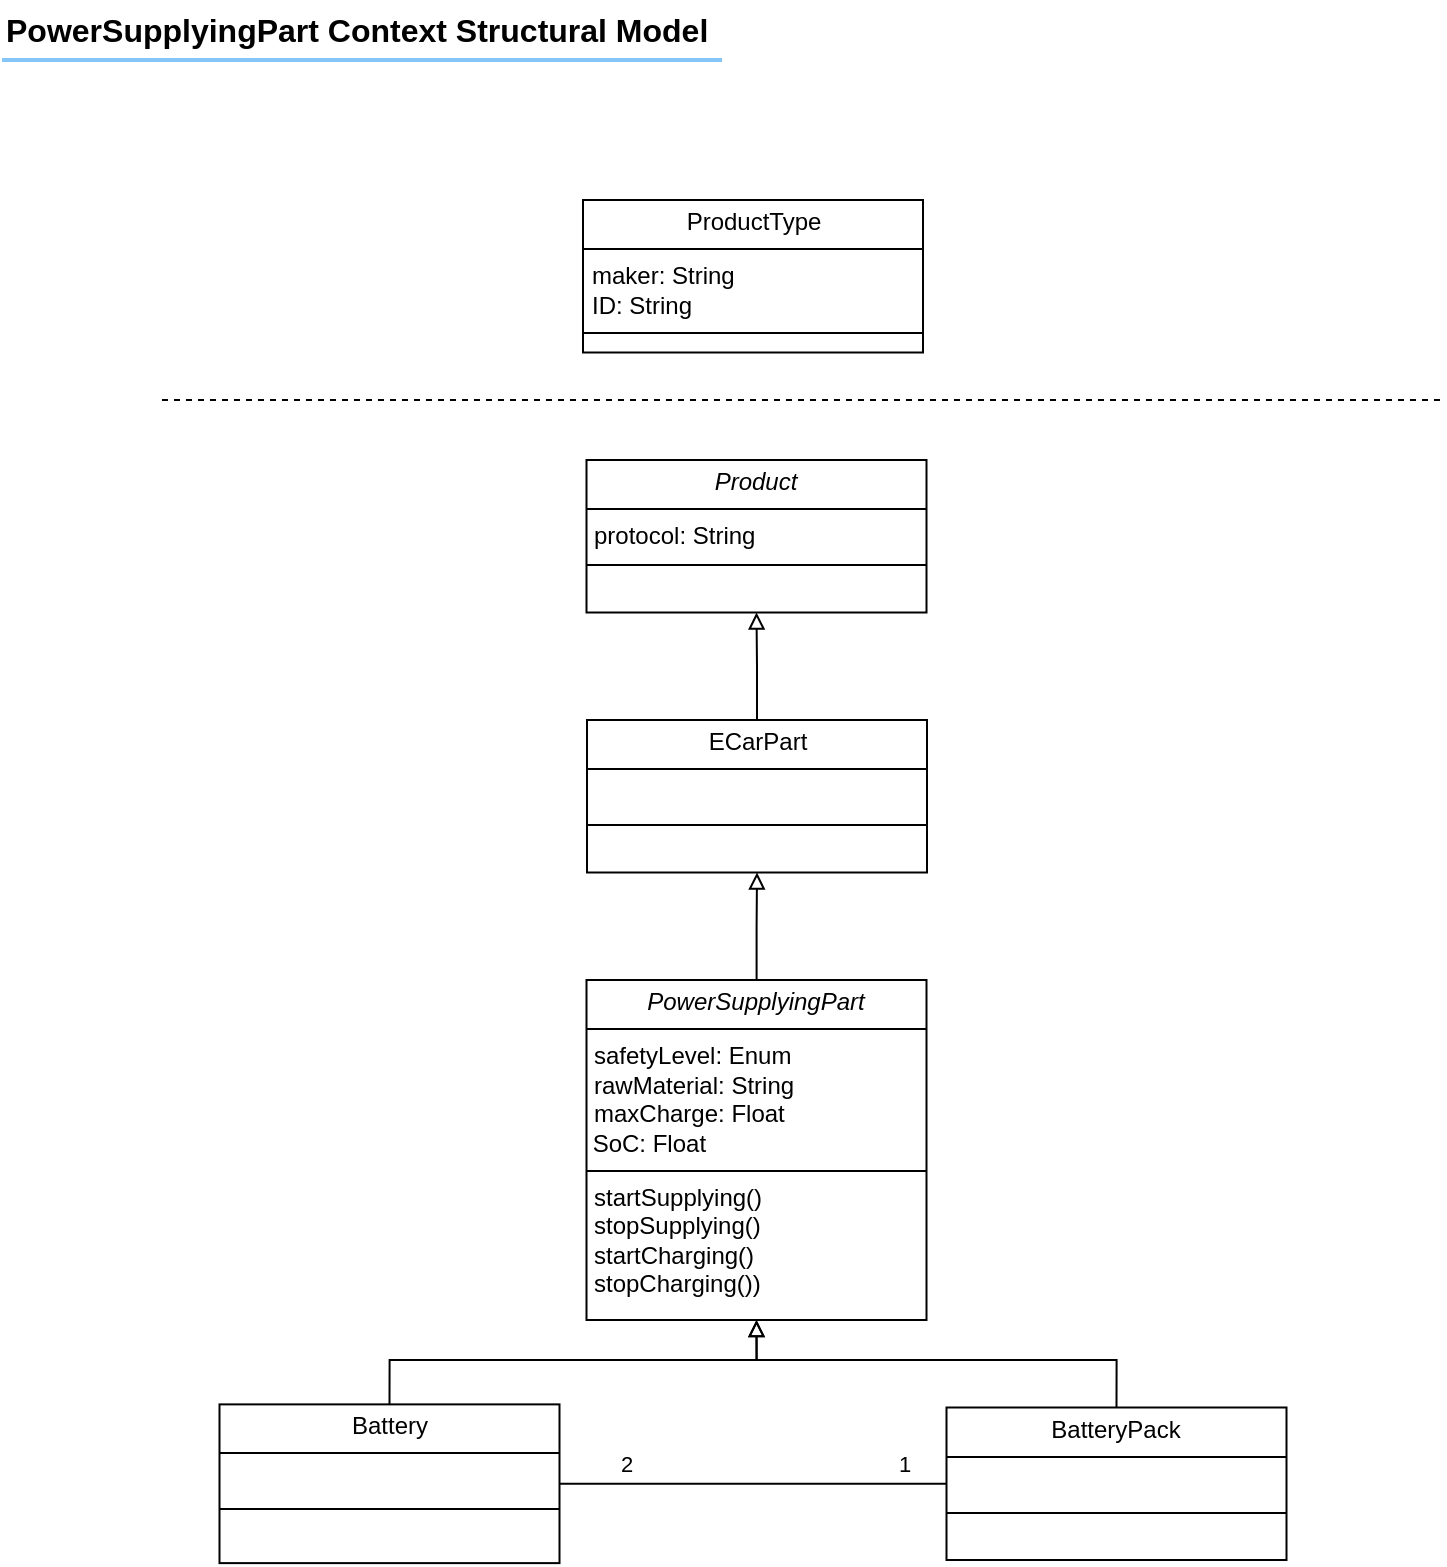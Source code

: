 <mxfile version="26.0.6">
  <diagram name="Page-1" id="QncTkmvIoxdH6k8UKvdR">
    <mxGraphModel dx="1289" dy="690" grid="1" gridSize="10" guides="1" tooltips="1" connect="1" arrows="1" fold="1" page="1" pageScale="1" pageWidth="827" pageHeight="1169" math="0" shadow="0">
      <root>
        <mxCell id="0" />
        <mxCell id="1" parent="0" />
        <mxCell id="yjD53phrswlLidJmYIrB-1" style="edgeStyle=orthogonalEdgeStyle;rounded=0;orthogonalLoop=1;jettySize=auto;html=1;entryX=0;entryY=0.5;entryDx=0;entryDy=0;endArrow=none;endFill=0;endSize=16;exitX=1;exitY=0.5;exitDx=0;exitDy=0;" edge="1" parent="1" source="yjD53phrswlLidJmYIrB-7" target="yjD53phrswlLidJmYIrB-5">
          <mxGeometry relative="1" as="geometry">
            <mxPoint x="338.25" y="855" as="sourcePoint" />
            <mxPoint x="442.25" y="855" as="targetPoint" />
          </mxGeometry>
        </mxCell>
        <mxCell id="yjD53phrswlLidJmYIrB-2" value="1" style="edgeLabel;html=1;align=center;verticalAlign=middle;resizable=0;points=[];labelBackgroundColor=none;" vertex="1" connectable="0" parent="yjD53phrswlLidJmYIrB-1">
          <mxGeometry x="0.731" y="-1" relative="1" as="geometry">
            <mxPoint x="4" y="-11" as="offset" />
          </mxGeometry>
        </mxCell>
        <mxCell id="yjD53phrswlLidJmYIrB-3" value="2" style="edgeLabel;html=1;align=center;verticalAlign=middle;resizable=0;points=[];labelBackgroundColor=none;" vertex="1" connectable="0" parent="yjD53phrswlLidJmYIrB-1">
          <mxGeometry x="-0.575" relative="1" as="geometry">
            <mxPoint x="-8" y="-10" as="offset" />
          </mxGeometry>
        </mxCell>
        <mxCell id="yjD53phrswlLidJmYIrB-4" style="edgeStyle=orthogonalEdgeStyle;rounded=0;orthogonalLoop=1;jettySize=auto;html=1;entryX=0.5;entryY=1;entryDx=0;entryDy=0;exitX=0.5;exitY=0;exitDx=0;exitDy=0;endArrow=block;endFill=0;" edge="1" parent="1" source="yjD53phrswlLidJmYIrB-5" target="yjD53phrswlLidJmYIrB-8">
          <mxGeometry relative="1" as="geometry">
            <Array as="points">
              <mxPoint x="597.25" y="720" />
              <mxPoint x="417.25" y="720" />
            </Array>
          </mxGeometry>
        </mxCell>
        <mxCell id="yjD53phrswlLidJmYIrB-5" value="&lt;p style=&quot;margin:0px;margin-top:4px;text-align:center;&quot;&gt;&lt;span style=&quot;background-color: transparent; color: light-dark(rgb(0, 0, 0), rgb(255, 255, 255));&quot;&gt;BatteryPack&lt;/span&gt;&lt;/p&gt;&lt;hr size=&quot;1&quot; style=&quot;border-style:solid;&quot;&gt;&lt;p style=&quot;margin: 0px 0px 0px 4px;&quot;&gt;&lt;br&gt;&lt;/p&gt;&lt;hr style=&quot;border-style: solid;&quot; size=&quot;1&quot;&gt;&lt;p style=&quot;margin: 0px 0px 0px 4px;&quot;&gt;&lt;br&gt;&lt;/p&gt;" style="verticalAlign=top;align=left;overflow=fill;html=1;whiteSpace=wrap;rounded=0;" vertex="1" parent="1">
          <mxGeometry x="512.25" y="743.75" width="170" height="76.25" as="geometry" />
        </mxCell>
        <mxCell id="yjD53phrswlLidJmYIrB-6" style="edgeStyle=orthogonalEdgeStyle;rounded=0;orthogonalLoop=1;jettySize=auto;html=1;entryX=0.5;entryY=1;entryDx=0;entryDy=0;exitX=0.5;exitY=0;exitDx=0;exitDy=0;endArrow=block;endFill=0;" edge="1" parent="1" source="yjD53phrswlLidJmYIrB-7" target="yjD53phrswlLidJmYIrB-8">
          <mxGeometry relative="1" as="geometry">
            <Array as="points">
              <mxPoint x="234.25" y="720" />
              <mxPoint x="417.25" y="720" />
            </Array>
          </mxGeometry>
        </mxCell>
        <mxCell id="yjD53phrswlLidJmYIrB-7" value="&lt;p style=&quot;margin:0px;margin-top:4px;text-align:center;&quot;&gt;Battery&lt;/p&gt;&lt;hr size=&quot;1&quot; style=&quot;border-style:solid;&quot;&gt;&lt;p style=&quot;margin:0px;margin-left:4px;&quot;&gt;&lt;br&gt;&lt;/p&gt;&lt;hr style=&quot;border-style: solid;&quot; size=&quot;1&quot;&gt;&lt;p style=&quot;margin: 0px 0px 0px 4px;&quot;&gt;&lt;br&gt;&lt;/p&gt;" style="verticalAlign=top;align=left;overflow=fill;html=1;whiteSpace=wrap;rounded=0;" vertex="1" parent="1">
          <mxGeometry x="148.75" y="742.19" width="170" height="79.37" as="geometry" />
        </mxCell>
        <mxCell id="yjD53phrswlLidJmYIrB-17" style="edgeStyle=orthogonalEdgeStyle;rounded=0;orthogonalLoop=1;jettySize=auto;html=1;entryX=0.5;entryY=1;entryDx=0;entryDy=0;endArrow=block;endFill=0;" edge="1" parent="1" source="yjD53phrswlLidJmYIrB-8" target="yjD53phrswlLidJmYIrB-13">
          <mxGeometry relative="1" as="geometry" />
        </mxCell>
        <mxCell id="yjD53phrswlLidJmYIrB-8" value="&lt;p style=&quot;margin:0px;margin-top:4px;text-align:center;&quot;&gt;&lt;i&gt;PowerSupplyingPart&lt;/i&gt;&lt;/p&gt;&lt;hr size=&quot;1&quot; style=&quot;border-style:solid;&quot;&gt;&lt;p style=&quot;margin: 0px 0px 0px 4px;&quot;&gt;&lt;span style=&quot;background-color: initial; color: light-dark(rgb(0, 0, 0), rgb(255, 255, 255));&quot;&gt;safetyLevel&lt;/span&gt;&lt;span style=&quot;background-color: initial; color: light-dark(rgb(0, 0, 0), rgb(255, 255, 255));&quot;&gt;:&lt;/span&gt;&lt;span style=&quot;background-color: initial; color: light-dark(rgb(0, 0, 0), rgb(255, 255, 255));&quot;&gt;&amp;nbsp;Enum&lt;/span&gt;&lt;/p&gt;&lt;div&gt;&lt;p style=&quot;margin: 0px 0px 0px 4px;&quot;&gt;&lt;span style=&quot;background-color: transparent; color: light-dark(rgb(0, 0, 0), rgb(255, 255, 255));&quot;&gt;rawMaterial&lt;/span&gt;&lt;span style=&quot;background-color: initial; color: light-dark(rgb(0, 0, 0), rgb(255, 255, 255));&quot;&gt;:&lt;/span&gt;&lt;span style=&quot;background-color: initial; color: light-dark(rgb(0, 0, 0), rgb(255, 255, 255));&quot;&gt;&amp;nbsp;String&lt;/span&gt;&lt;/p&gt;&lt;div&gt;&lt;p style=&quot;margin: 0px 0px 0px 4px;&quot;&gt;maxCharge&lt;span style=&quot;background-color: initial;&quot;&gt;:&lt;/span&gt;&lt;span style=&quot;background-color: initial;&quot;&gt;&amp;nbsp;Float&lt;/span&gt;&lt;/p&gt;&lt;/div&gt;&lt;/div&gt;&lt;div&gt;&amp;nbsp;SoC: Float&lt;/div&gt;&lt;hr size=&quot;1&quot; style=&quot;border-style:solid;&quot;&gt;&lt;p style=&quot;margin:0px;margin-left:4px;&quot;&gt;&lt;span style=&quot;background-color: transparent; color: light-dark(rgb(0, 0, 0), rgb(255, 255, 255));&quot;&gt;startSupplying()&lt;/span&gt;&lt;/p&gt;&lt;p style=&quot;margin: 0px 0px 0px 4px;&quot;&gt;&lt;span style=&quot;background-color: transparent; color: light-dark(rgb(0, 0, 0), rgb(255, 255, 255));&quot;&gt;stopSupplying&lt;/span&gt;()&lt;/p&gt;&lt;p style=&quot;margin: 0px 0px 0px 4px;&quot;&gt;&lt;span style=&quot;background-color: rgb(255, 255, 255); text-align: center; text-wrap-mode: nowrap; color: light-dark(rgb(0, 0, 0), rgb(255, 255, 255));&quot;&gt;&lt;span style=&quot;background-color: transparent; color: light-dark(rgb(0, 0, 0), rgb(255, 255, 255)); text-align: left; text-wrap-mode: wrap;&quot;&gt;startCharging&lt;/span&gt;()&lt;/span&gt;&lt;/p&gt;&lt;p style=&quot;margin:0px;margin-left:4px;&quot;&gt;&lt;span style=&quot;color: light-dark(rgb(0, 0, 0), rgb(255, 255, 255)); background-color: rgb(255, 255, 255);&quot;&gt;stopCharging&lt;/span&gt;&lt;span style=&quot;background-color: light-dark(rgb(251, 251, 251), rgb(21, 21, 21)); color: light-dark(rgb(0, 0, 0), rgb(255, 255, 255));&quot;&gt;()&lt;/span&gt;)&lt;/p&gt;" style="verticalAlign=top;align=left;overflow=fill;html=1;whiteSpace=wrap;rounded=0;" vertex="1" parent="1">
          <mxGeometry x="332.25" y="530" width="170" height="170" as="geometry" />
        </mxCell>
        <mxCell id="yjD53phrswlLidJmYIrB-9" value="&lt;b&gt;PowerSupplyingPart Context Structural Model&lt;/b&gt;" style="text;fontSize=16;verticalAlign=middle;strokeColor=none;fillColor=none;whiteSpace=wrap;html=1;" vertex="1" parent="1">
          <mxGeometry x="40" y="40" width="380" height="30" as="geometry" />
        </mxCell>
        <mxCell id="yjD53phrswlLidJmYIrB-10" value="" style="dashed=0;shape=line;strokeWidth=2;noLabel=1;strokeColor=#0C8CF2;opacity=50;" vertex="1" parent="1">
          <mxGeometry x="40" y="65" width="360" height="10" as="geometry" />
        </mxCell>
        <mxCell id="yjD53phrswlLidJmYIrB-11" value="&lt;p style=&quot;margin:0px;margin-top:4px;text-align:center;&quot;&gt;&lt;span style=&quot;background-color: transparent; color: light-dark(rgb(0, 0, 0), rgb(255, 255, 255));&quot;&gt;ProductType&lt;/span&gt;&lt;/p&gt;&lt;hr size=&quot;1&quot; style=&quot;border-style:solid;&quot;&gt;&lt;p style=&quot;margin: 0px 0px 0px 4px;&quot;&gt;maker: String&lt;/p&gt;&lt;p style=&quot;margin: 0px 0px 0px 4px;&quot;&gt;ID: String&lt;/p&gt;&lt;hr style=&quot;border-style: solid;&quot; size=&quot;1&quot;&gt;&lt;p style=&quot;margin: 0px 0px 0px 4px;&quot;&gt;&lt;br&gt;&lt;/p&gt;" style="verticalAlign=top;align=left;overflow=fill;html=1;whiteSpace=wrap;rounded=0;" vertex="1" parent="1">
          <mxGeometry x="330.5" y="140" width="170" height="76.25" as="geometry" />
        </mxCell>
        <mxCell id="yjD53phrswlLidJmYIrB-12" value="&lt;p style=&quot;margin:0px;margin-top:4px;text-align:center;&quot;&gt;&lt;span style=&quot;background-color: transparent; color: light-dark(rgb(0, 0, 0), rgb(255, 255, 255));&quot;&gt;&lt;i&gt;Product&lt;/i&gt;&lt;/span&gt;&lt;/p&gt;&lt;hr size=&quot;1&quot; style=&quot;border-style:solid;&quot;&gt;&lt;p style=&quot;margin: 0px 0px 0px 4px;&quot;&gt;protocol: String&lt;/p&gt;&lt;hr style=&quot;border-style: solid;&quot; size=&quot;1&quot;&gt;&lt;p style=&quot;margin: 0px 0px 0px 4px;&quot;&gt;&lt;br&gt;&lt;/p&gt;" style="verticalAlign=top;align=left;overflow=fill;html=1;whiteSpace=wrap;rounded=0;" vertex="1" parent="1">
          <mxGeometry x="332.25" y="270" width="170" height="76.25" as="geometry" />
        </mxCell>
        <mxCell id="yjD53phrswlLidJmYIrB-14" style="edgeStyle=orthogonalEdgeStyle;rounded=0;orthogonalLoop=1;jettySize=auto;html=1;entryX=0.5;entryY=1;entryDx=0;entryDy=0;endArrow=block;endFill=0;" edge="1" parent="1" source="yjD53phrswlLidJmYIrB-13" target="yjD53phrswlLidJmYIrB-12">
          <mxGeometry relative="1" as="geometry" />
        </mxCell>
        <mxCell id="yjD53phrswlLidJmYIrB-13" value="&lt;p style=&quot;margin:0px;margin-top:4px;text-align:center;&quot;&gt;&lt;span style=&quot;background-color: transparent; color: light-dark(rgb(0, 0, 0), rgb(255, 255, 255));&quot;&gt;ECarPart&lt;/span&gt;&lt;/p&gt;&lt;hr size=&quot;1&quot; style=&quot;border-style:solid;&quot;&gt;&lt;p style=&quot;margin: 0px 0px 0px 4px;&quot;&gt;&lt;br&gt;&lt;/p&gt;&lt;hr style=&quot;border-style: solid;&quot; size=&quot;1&quot;&gt;&lt;p style=&quot;margin: 0px 0px 0px 4px;&quot;&gt;&lt;br&gt;&lt;/p&gt;" style="verticalAlign=top;align=left;overflow=fill;html=1;whiteSpace=wrap;rounded=0;" vertex="1" parent="1">
          <mxGeometry x="332.5" y="400" width="170" height="76.25" as="geometry" />
        </mxCell>
        <mxCell id="yjD53phrswlLidJmYIrB-16" value="" style="endArrow=none;dashed=1;html=1;rounded=0;" edge="1" parent="1">
          <mxGeometry width="50" height="50" relative="1" as="geometry">
            <mxPoint x="120" y="240" as="sourcePoint" />
            <mxPoint x="760" y="240" as="targetPoint" />
          </mxGeometry>
        </mxCell>
      </root>
    </mxGraphModel>
  </diagram>
</mxfile>

